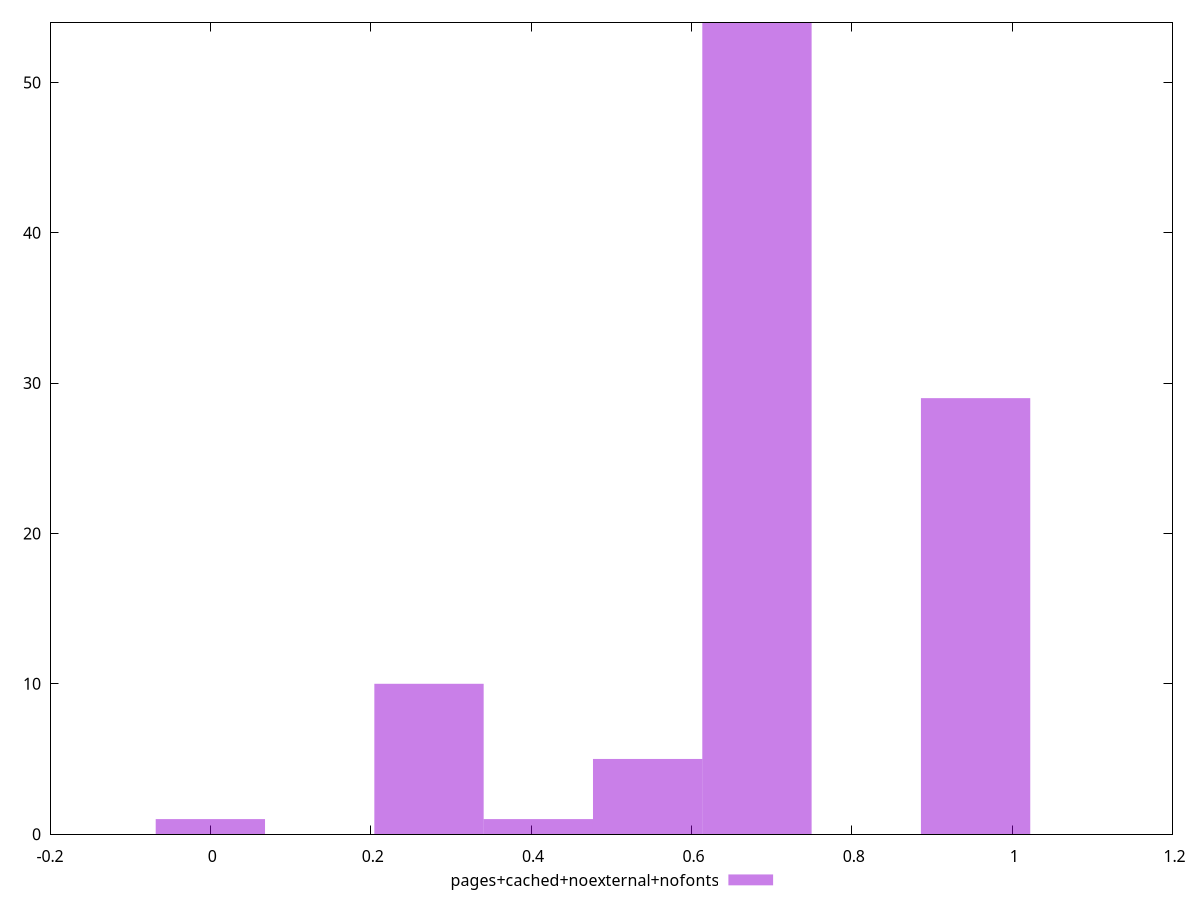 $_pagesCachedNoexternalNofonts <<EOF
0.6817265984130836 54
0.9544172377783169 29
0.2726906393652334 10
0.5453812787304668 5
0.4090359590478501 1
0 1
EOF
set key outside below
set terminal pngcairo
set output "report_00005_2020-11-02T22-26-11.212Z/cumulative-layout-shift/pages+cached+noexternal+nofonts//hist.png"
set yrange [0:54]
set boxwidth 0.1363453196826167
set style fill transparent solid 0.5 noborder
plot $_pagesCachedNoexternalNofonts title "pages+cached+noexternal+nofonts" with boxes ,